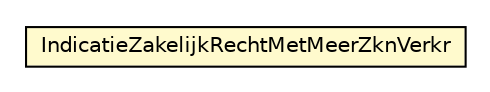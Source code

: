 #!/usr/local/bin/dot
#
# Class diagram 
# Generated by UMLGraph version R5_6-24-gf6e263 (http://www.umlgraph.org/)
#

digraph G {
	edge [fontname="Helvetica",fontsize=10,labelfontname="Helvetica",labelfontsize=10];
	node [fontname="Helvetica",fontsize=10,shape=plaintext];
	nodesep=0.25;
	ranksep=0.5;
	// nl.egem.stuf.sector.bg._0204.KDOZKRRel.IndicatieZakelijkRechtMetMeerZknVerkr
	c96109 [label=<<table title="nl.egem.stuf.sector.bg._0204.KDOZKRRel.IndicatieZakelijkRechtMetMeerZknVerkr" border="0" cellborder="1" cellspacing="0" cellpadding="2" port="p" bgcolor="lemonChiffon" href="./KDOZKRRel.IndicatieZakelijkRechtMetMeerZknVerkr.html">
		<tr><td><table border="0" cellspacing="0" cellpadding="1">
<tr><td align="center" balign="center"> IndicatieZakelijkRechtMetMeerZknVerkr </td></tr>
		</table></td></tr>
		</table>>, URL="./KDOZKRRel.IndicatieZakelijkRechtMetMeerZknVerkr.html", fontname="Helvetica", fontcolor="black", fontsize=10.0];
}

